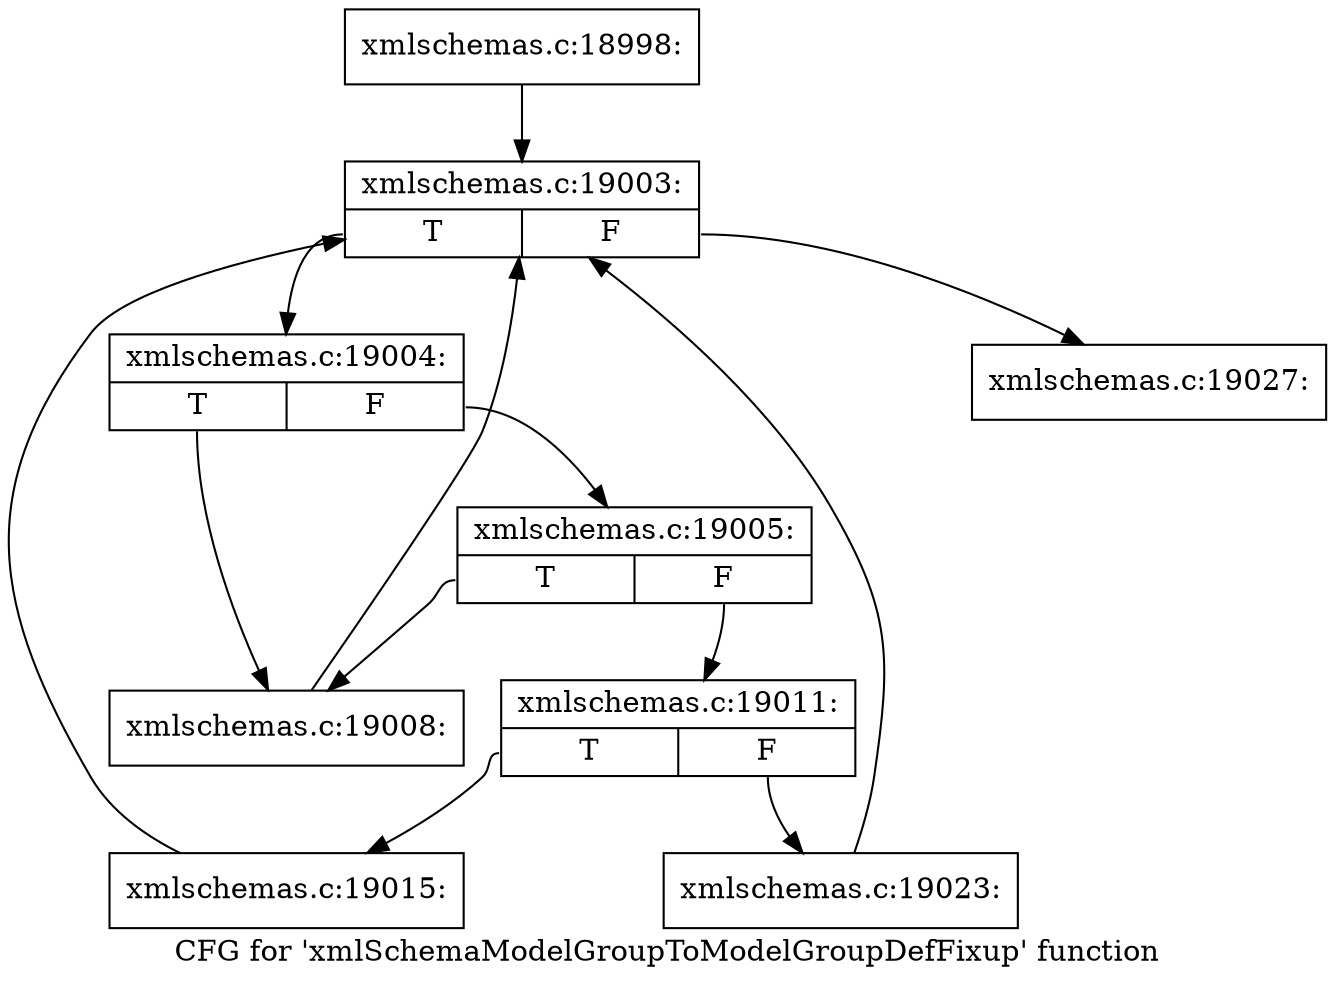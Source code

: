 digraph "CFG for 'xmlSchemaModelGroupToModelGroupDefFixup' function" {
	label="CFG for 'xmlSchemaModelGroupToModelGroupDefFixup' function";

	Node0x50d83a0 [shape=record,label="{xmlschemas.c:18998:}"];
	Node0x50d83a0 -> Node0x50de7e0;
	Node0x50de7e0 [shape=record,label="{xmlschemas.c:19003:|{<s0>T|<s1>F}}"];
	Node0x50de7e0:s0 -> Node0x50deba0;
	Node0x50de7e0:s1 -> Node0x50de9d0;
	Node0x50deba0 [shape=record,label="{xmlschemas.c:19004:|{<s0>T|<s1>F}}"];
	Node0x50deba0:s0 -> Node0x50ded60;
	Node0x50deba0:s1 -> Node0x50dee00;
	Node0x50dee00 [shape=record,label="{xmlschemas.c:19005:|{<s0>T|<s1>F}}"];
	Node0x50dee00:s0 -> Node0x50ded60;
	Node0x50dee00:s1 -> Node0x50dedb0;
	Node0x50ded60 [shape=record,label="{xmlschemas.c:19008:}"];
	Node0x50ded60 -> Node0x50de7e0;
	Node0x50dedb0 [shape=record,label="{xmlschemas.c:19011:|{<s0>T|<s1>F}}"];
	Node0x50dedb0:s0 -> Node0x50dfa90;
	Node0x50dedb0:s1 -> Node0x50dfae0;
	Node0x50dfa90 [shape=record,label="{xmlschemas.c:19015:}"];
	Node0x50dfa90 -> Node0x50de7e0;
	Node0x50dfae0 [shape=record,label="{xmlschemas.c:19023:}"];
	Node0x50dfae0 -> Node0x50de7e0;
	Node0x50de9d0 [shape=record,label="{xmlschemas.c:19027:}"];
}
